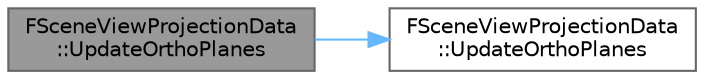 digraph "FSceneViewProjectionData::UpdateOrthoPlanes"
{
 // INTERACTIVE_SVG=YES
 // LATEX_PDF_SIZE
  bgcolor="transparent";
  edge [fontname=Helvetica,fontsize=10,labelfontname=Helvetica,labelfontsize=10];
  node [fontname=Helvetica,fontsize=10,shape=box,height=0.2,width=0.4];
  rankdir="LR";
  Node1 [id="Node000001",label="FSceneViewProjectionData\l::UpdateOrthoPlanes",height=0.2,width=0.4,color="gray40", fillcolor="grey60", style="filled", fontcolor="black",tooltip=" "];
  Node1 -> Node2 [id="edge1_Node000001_Node000002",color="steelblue1",style="solid",tooltip=" "];
  Node2 [id="Node000002",label="FSceneViewProjectionData\l::UpdateOrthoPlanes",height=0.2,width=0.4,color="grey40", fillcolor="white", style="filled",URL="$d6/d15/structFSceneViewProjectionData.html#aadd36cae6c0c7084496012f1dc4b4cf0",tooltip=" "];
}
